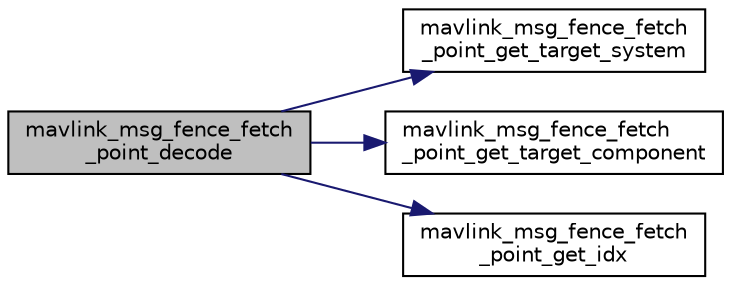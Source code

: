 digraph "mavlink_msg_fence_fetch_point_decode"
{
 // INTERACTIVE_SVG=YES
  edge [fontname="Helvetica",fontsize="10",labelfontname="Helvetica",labelfontsize="10"];
  node [fontname="Helvetica",fontsize="10",shape=record];
  rankdir="LR";
  Node1 [label="mavlink_msg_fence_fetch\l_point_decode",height=0.2,width=0.4,color="black", fillcolor="grey75", style="filled", fontcolor="black"];
  Node1 -> Node2 [color="midnightblue",fontsize="10",style="solid",fontname="Helvetica"];
  Node2 [label="mavlink_msg_fence_fetch\l_point_get_target_system",height=0.2,width=0.4,color="black", fillcolor="white", style="filled",URL="$mavlink__msg__fence__fetch__point_8h.html#ae17ef65d3985229237950c129e50c903",tooltip="Send a fence_fetch_point message. "];
  Node1 -> Node3 [color="midnightblue",fontsize="10",style="solid",fontname="Helvetica"];
  Node3 [label="mavlink_msg_fence_fetch\l_point_get_target_component",height=0.2,width=0.4,color="black", fillcolor="white", style="filled",URL="$mavlink__msg__fence__fetch__point_8h.html#a5c5c1144561179bbe878489599f15b8e",tooltip="Get field target_component from fence_fetch_point message. "];
  Node1 -> Node4 [color="midnightblue",fontsize="10",style="solid",fontname="Helvetica"];
  Node4 [label="mavlink_msg_fence_fetch\l_point_get_idx",height=0.2,width=0.4,color="black", fillcolor="white", style="filled",URL="$mavlink__msg__fence__fetch__point_8h.html#a667a13746c51b97917980f33be90c459",tooltip="Get field idx from fence_fetch_point message. "];
}
